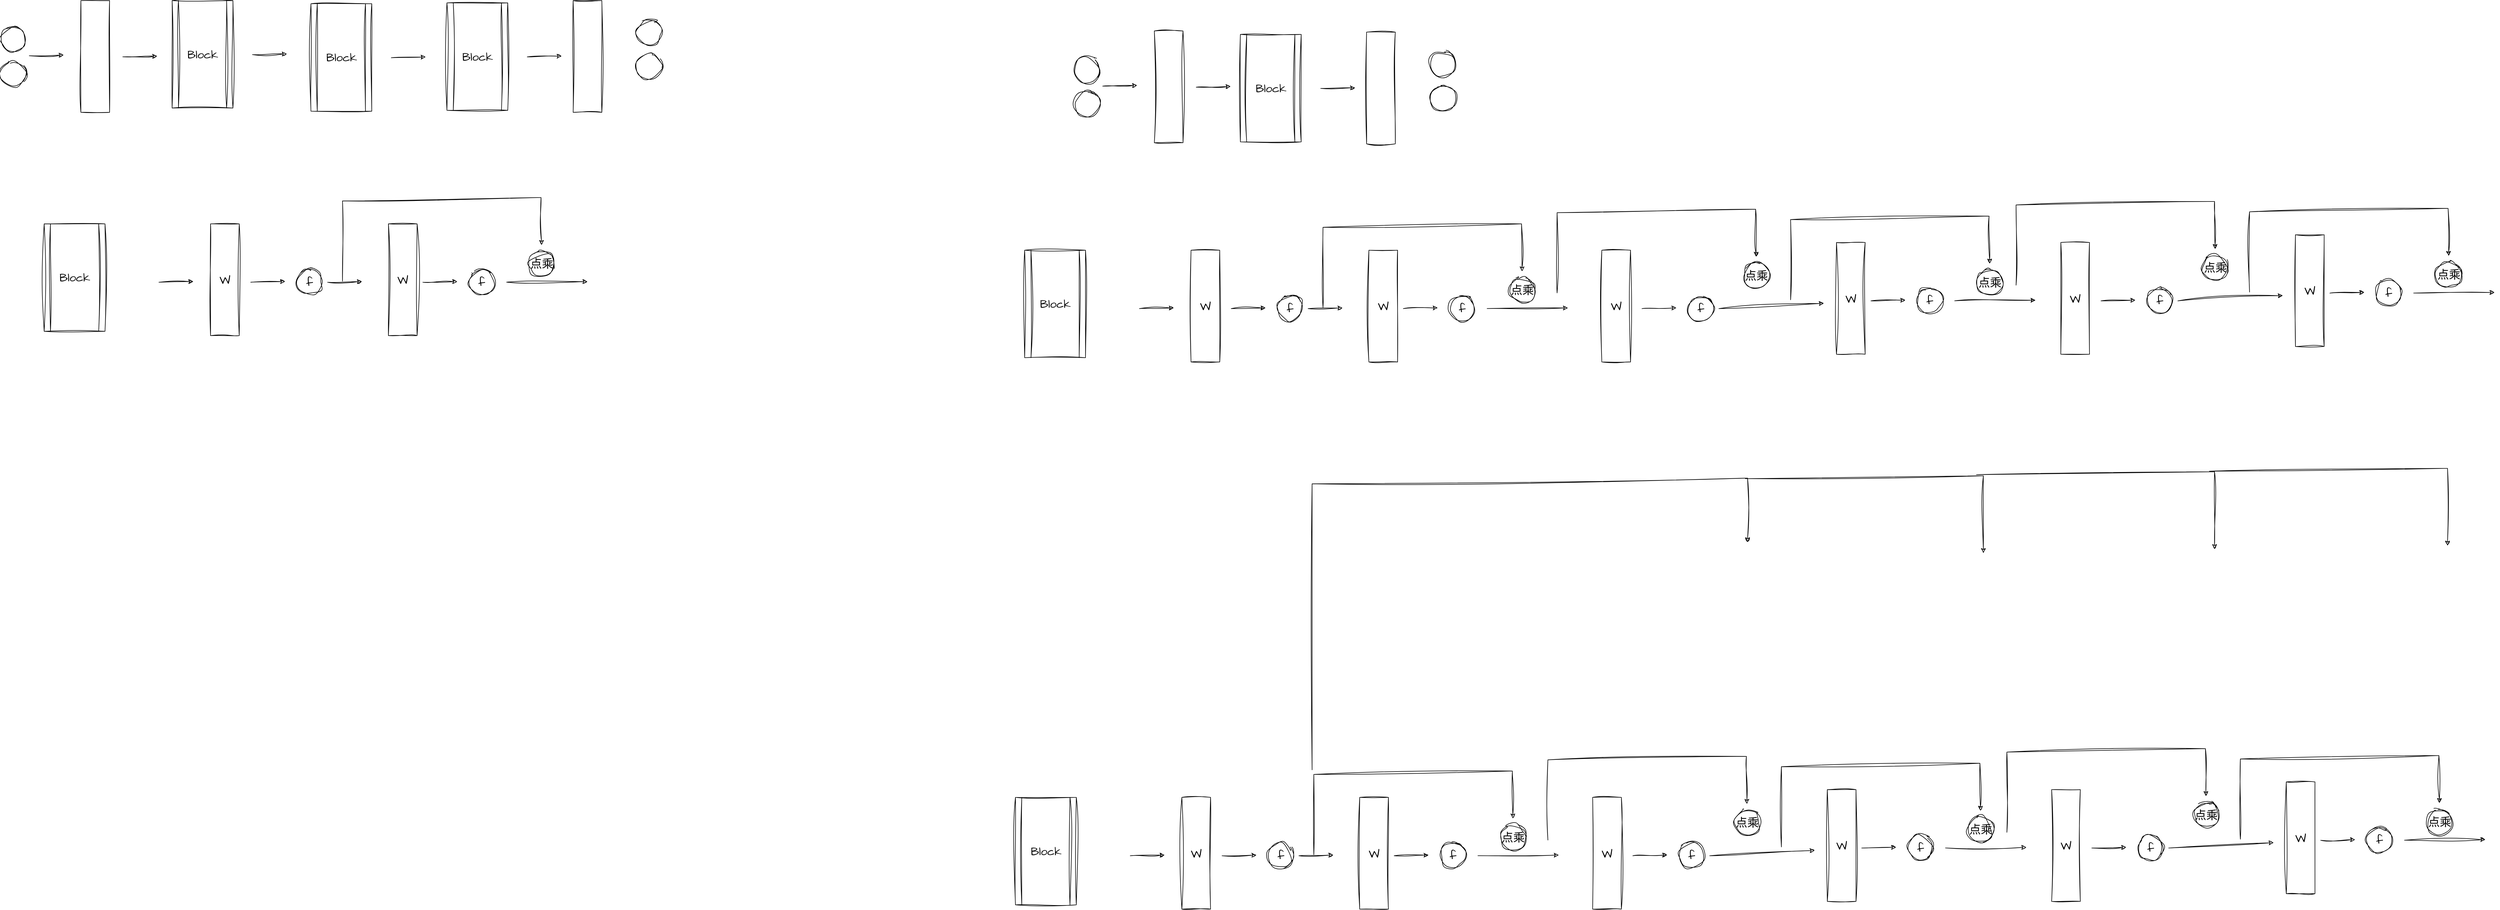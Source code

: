 <mxfile version="21.6.5" type="github">
  <diagram name="第 1 页" id="99LrgCuY8dMpkUbfyUKW">
    <mxGraphModel dx="3093" dy="1340" grid="0" gridSize="10" guides="1" tooltips="1" connect="1" arrows="1" fold="1" page="1" pageScale="1" pageWidth="827" pageHeight="1169" math="1" shadow="0">
      <root>
        <mxCell id="0" />
        <mxCell id="1" parent="0" />
        <mxCell id="BA_Z5eX-vC3Ro55MNIHe-1" value="" style="rounded=0;whiteSpace=wrap;html=1;sketch=1;curveFitting=1;jiggle=2;" vertex="1" parent="1">
          <mxGeometry x="-372" y="456" width="50" height="195" as="geometry" />
        </mxCell>
        <mxCell id="BA_Z5eX-vC3Ro55MNIHe-2" value="" style="ellipse;whiteSpace=wrap;html=1;aspect=fixed;sketch=1;curveFitting=1;jiggle=2;" vertex="1" parent="1">
          <mxGeometry x="-512" y="501" width="45" height="45" as="geometry" />
        </mxCell>
        <mxCell id="BA_Z5eX-vC3Ro55MNIHe-3" value="" style="ellipse;whiteSpace=wrap;html=1;aspect=fixed;sketch=1;curveFitting=1;jiggle=2;" vertex="1" parent="1">
          <mxGeometry x="-512" y="561" width="45" height="45" as="geometry" />
        </mxCell>
        <mxCell id="BA_Z5eX-vC3Ro55MNIHe-4" value="" style="endArrow=classic;html=1;rounded=0;sketch=1;hachureGap=4;jiggle=2;curveFitting=1;fontFamily=Architects Daughter;fontSource=https%3A%2F%2Ffonts.googleapis.com%2Fcss%3Ffamily%3DArchitects%2BDaughter;fontSize=16;" edge="1" parent="1">
          <mxGeometry width="50" height="50" relative="1" as="geometry">
            <mxPoint x="-462" y="552.25" as="sourcePoint" />
            <mxPoint x="-402" y="551" as="targetPoint" />
          </mxGeometry>
        </mxCell>
        <mxCell id="BA_Z5eX-vC3Ro55MNIHe-6" value="Block" style="shape=process;whiteSpace=wrap;html=1;backgroundOutline=1;sketch=1;hachureGap=4;jiggle=2;curveFitting=1;fontFamily=Architects Daughter;fontSource=https%3A%2F%2Ffonts.googleapis.com%2Fcss%3Ffamily%3DArchitects%2BDaughter;fontSize=20;" vertex="1" parent="1">
          <mxGeometry x="266" y="460" width="106" height="187.5" as="geometry" />
        </mxCell>
        <mxCell id="BA_Z5eX-vC3Ro55MNIHe-7" value="" style="rounded=0;whiteSpace=wrap;html=1;sketch=1;curveFitting=1;jiggle=2;" vertex="1" parent="1">
          <mxGeometry x="486" y="456" width="50" height="195" as="geometry" />
        </mxCell>
        <mxCell id="BA_Z5eX-vC3Ro55MNIHe-9" value="" style="endArrow=classic;html=1;rounded=0;sketch=1;hachureGap=4;jiggle=2;curveFitting=1;fontFamily=Architects Daughter;fontSource=https%3A%2F%2Ffonts.googleapis.com%2Fcss%3Ffamily%3DArchitects%2BDaughter;fontSize=16;" edge="1" parent="1">
          <mxGeometry width="50" height="50" relative="1" as="geometry">
            <mxPoint x="-299" y="554.13" as="sourcePoint" />
            <mxPoint x="-239" y="552.88" as="targetPoint" />
          </mxGeometry>
        </mxCell>
        <mxCell id="BA_Z5eX-vC3Ro55MNIHe-10" value="" style="endArrow=classic;html=1;rounded=0;sketch=1;hachureGap=4;jiggle=2;curveFitting=1;fontFamily=Architects Daughter;fontSource=https%3A%2F%2Ffonts.googleapis.com%2Fcss%3Ffamily%3DArchitects%2BDaughter;fontSize=16;" edge="1" parent="1">
          <mxGeometry width="50" height="50" relative="1" as="geometry">
            <mxPoint x="406" y="554.25" as="sourcePoint" />
            <mxPoint x="466" y="553" as="targetPoint" />
          </mxGeometry>
        </mxCell>
        <mxCell id="BA_Z5eX-vC3Ro55MNIHe-11" value="" style="ellipse;whiteSpace=wrap;html=1;aspect=fixed;sketch=1;curveFitting=1;jiggle=2;" vertex="1" parent="1">
          <mxGeometry x="596" y="489" width="45" height="45" as="geometry" />
        </mxCell>
        <mxCell id="BA_Z5eX-vC3Ro55MNIHe-12" value="" style="ellipse;whiteSpace=wrap;html=1;aspect=fixed;sketch=1;curveFitting=1;jiggle=2;" vertex="1" parent="1">
          <mxGeometry x="596" y="549" width="45" height="45" as="geometry" />
        </mxCell>
        <mxCell id="BA_Z5eX-vC3Ro55MNIHe-13" value="Block" style="shape=process;whiteSpace=wrap;html=1;backgroundOutline=1;sketch=1;hachureGap=4;jiggle=2;curveFitting=1;fontFamily=Architects Daughter;fontSource=https%3A%2F%2Ffonts.googleapis.com%2Fcss%3Ffamily%3DArchitects%2BDaughter;fontSize=20;" vertex="1" parent="1">
          <mxGeometry x="-436" y="845.5" width="106" height="187.5" as="geometry" />
        </mxCell>
        <mxCell id="BA_Z5eX-vC3Ro55MNIHe-14" value="&lt;font face=&quot;Architects Daughter&quot;&gt;&lt;span style=&quot;font-size: 20px;&quot;&gt;W&lt;br&gt;&lt;/span&gt;&lt;/font&gt;" style="rounded=0;whiteSpace=wrap;html=1;sketch=1;curveFitting=1;jiggle=2;" vertex="1" parent="1">
          <mxGeometry x="-146" y="845.5" width="50" height="195" as="geometry" />
        </mxCell>
        <mxCell id="BA_Z5eX-vC3Ro55MNIHe-15" value="" style="endArrow=classic;html=1;rounded=0;sketch=1;hachureGap=4;jiggle=2;curveFitting=1;fontFamily=Architects Daughter;fontSource=https%3A%2F%2Ffonts.googleapis.com%2Fcss%3Ffamily%3DArchitects%2BDaughter;fontSize=16;" edge="1" parent="1">
          <mxGeometry width="50" height="50" relative="1" as="geometry">
            <mxPoint x="-236" y="947.37" as="sourcePoint" />
            <mxPoint x="-176" y="946.12" as="targetPoint" />
          </mxGeometry>
        </mxCell>
        <mxCell id="BA_Z5eX-vC3Ro55MNIHe-16" value="" style="endArrow=classic;html=1;rounded=0;sketch=1;hachureGap=4;jiggle=2;curveFitting=1;fontFamily=Architects Daughter;fontSource=https%3A%2F%2Ffonts.googleapis.com%2Fcss%3Ffamily%3DArchitects%2BDaughter;fontSize=16;" edge="1" parent="1">
          <mxGeometry width="50" height="50" relative="1" as="geometry">
            <mxPoint x="58" y="947.37" as="sourcePoint" />
            <mxPoint x="118" y="946.12" as="targetPoint" />
          </mxGeometry>
        </mxCell>
        <mxCell id="BA_Z5eX-vC3Ro55MNIHe-18" value="&lt;font style=&quot;font-size: 20px;&quot; data-font-src=&quot;https://fonts.googleapis.com/css?family=Architects+Daughter&quot; face=&quot;Architects Daughter&quot;&gt;W&lt;/font&gt;" style="rounded=0;whiteSpace=wrap;html=1;sketch=1;curveFitting=1;jiggle=2;" vertex="1" parent="1">
          <mxGeometry x="164" y="845.5" width="50" height="195" as="geometry" />
        </mxCell>
        <mxCell id="BA_Z5eX-vC3Ro55MNIHe-19" value="&lt;font style=&quot;font-size: 20px;&quot; data-font-src=&quot;https://fonts.googleapis.com/css?family=Architects+Daughter&quot; face=&quot;Architects Daughter&quot;&gt;f&lt;/font&gt;" style="ellipse;whiteSpace=wrap;html=1;aspect=fixed;sketch=1;curveFitting=1;jiggle=2;" vertex="1" parent="1">
          <mxGeometry x="4" y="924.25" width="45" height="45" as="geometry" />
        </mxCell>
        <mxCell id="BA_Z5eX-vC3Ro55MNIHe-20" value="" style="endArrow=classic;html=1;rounded=0;sketch=1;hachureGap=4;jiggle=2;curveFitting=1;fontFamily=Architects Daughter;fontSource=https%3A%2F%2Ffonts.googleapis.com%2Fcss%3Ffamily%3DArchitects%2BDaughter;fontSize=16;" edge="1" parent="1">
          <mxGeometry width="50" height="50" relative="1" as="geometry">
            <mxPoint x="-76" y="947.37" as="sourcePoint" />
            <mxPoint x="-16" y="946.12" as="targetPoint" />
          </mxGeometry>
        </mxCell>
        <mxCell id="BA_Z5eX-vC3Ro55MNIHe-21" value="&lt;font style=&quot;font-size: 20px;&quot; data-font-src=&quot;https://fonts.googleapis.com/css?family=Architects+Daughter&quot; face=&quot;Architects Daughter&quot;&gt;f&lt;/font&gt;" style="ellipse;whiteSpace=wrap;html=1;aspect=fixed;sketch=1;curveFitting=1;jiggle=2;" vertex="1" parent="1">
          <mxGeometry x="304" y="924.25" width="45" height="45" as="geometry" />
        </mxCell>
        <mxCell id="BA_Z5eX-vC3Ro55MNIHe-22" value="" style="endArrow=classic;html=1;rounded=0;sketch=1;hachureGap=4;jiggle=2;curveFitting=1;fontFamily=Architects Daughter;fontSource=https%3A%2F%2Ffonts.googleapis.com%2Fcss%3Ffamily%3DArchitects%2BDaughter;fontSize=16;" edge="1" parent="1">
          <mxGeometry width="50" height="50" relative="1" as="geometry">
            <mxPoint x="224" y="947.37" as="sourcePoint" />
            <mxPoint x="284" y="946.12" as="targetPoint" />
          </mxGeometry>
        </mxCell>
        <mxCell id="BA_Z5eX-vC3Ro55MNIHe-23" value="" style="endArrow=classic;html=1;rounded=0;sketch=1;hachureGap=4;jiggle=2;curveFitting=1;fontFamily=Architects Daughter;fontSource=https%3A%2F%2Ffonts.googleapis.com%2Fcss%3Ffamily%3DArchitects%2BDaughter;fontSize=16;" edge="1" parent="1">
          <mxGeometry width="50" height="50" relative="1" as="geometry">
            <mxPoint x="84" y="945.5" as="sourcePoint" />
            <mxPoint x="431" y="882.5" as="targetPoint" />
            <Array as="points">
              <mxPoint x="84" y="805.5" />
              <mxPoint x="430" y="799.5" />
            </Array>
          </mxGeometry>
        </mxCell>
        <mxCell id="BA_Z5eX-vC3Ro55MNIHe-31" value="&lt;font face=&quot;Architects Daughter&quot;&gt;&lt;span style=&quot;font-size: 20px;&quot;&gt;点乘&lt;br&gt;&lt;/span&gt;&lt;/font&gt;" style="ellipse;whiteSpace=wrap;html=1;aspect=fixed;sketch=1;curveFitting=1;jiggle=2;" vertex="1" parent="1">
          <mxGeometry x="409" y="892.5" width="45" height="45" as="geometry" />
        </mxCell>
        <mxCell id="BA_Z5eX-vC3Ro55MNIHe-25" value="" style="endArrow=classic;html=1;rounded=0;sketch=1;hachureGap=4;jiggle=2;curveFitting=1;fontFamily=Architects Daughter;fontSource=https%3A%2F%2Ffonts.googleapis.com%2Fcss%3Ffamily%3DArchitects%2BDaughter;fontSize=16;" edge="1" parent="1">
          <mxGeometry width="50" height="50" relative="1" as="geometry">
            <mxPoint x="370" y="947.25" as="sourcePoint" />
            <mxPoint x="511" y="946.25" as="targetPoint" />
          </mxGeometry>
        </mxCell>
        <mxCell id="BA_Z5eX-vC3Ro55MNIHe-33" value="Block" style="shape=process;whiteSpace=wrap;html=1;backgroundOutline=1;sketch=1;hachureGap=4;jiggle=2;curveFitting=1;fontFamily=Architects Daughter;fontSource=https%3A%2F%2Ffonts.googleapis.com%2Fcss%3Ffamily%3DArchitects%2BDaughter;fontSize=20;" vertex="1" parent="1">
          <mxGeometry x="1273" y="891.5" width="106" height="187.5" as="geometry" />
        </mxCell>
        <mxCell id="BA_Z5eX-vC3Ro55MNIHe-34" value="&lt;font face=&quot;Architects Daughter&quot;&gt;&lt;span style=&quot;font-size: 20px;&quot;&gt;W&lt;br&gt;&lt;/span&gt;&lt;/font&gt;" style="rounded=0;whiteSpace=wrap;html=1;sketch=1;curveFitting=1;jiggle=2;" vertex="1" parent="1">
          <mxGeometry x="1563" y="891.5" width="50" height="195" as="geometry" />
        </mxCell>
        <mxCell id="BA_Z5eX-vC3Ro55MNIHe-35" value="" style="endArrow=classic;html=1;rounded=0;sketch=1;hachureGap=4;jiggle=2;curveFitting=1;fontFamily=Architects Daughter;fontSource=https%3A%2F%2Ffonts.googleapis.com%2Fcss%3Ffamily%3DArchitects%2BDaughter;fontSize=16;" edge="1" parent="1">
          <mxGeometry width="50" height="50" relative="1" as="geometry">
            <mxPoint x="1473" y="993.37" as="sourcePoint" />
            <mxPoint x="1533" y="992.12" as="targetPoint" />
          </mxGeometry>
        </mxCell>
        <mxCell id="BA_Z5eX-vC3Ro55MNIHe-36" value="" style="endArrow=classic;html=1;rounded=0;sketch=1;hachureGap=4;jiggle=2;curveFitting=1;fontFamily=Architects Daughter;fontSource=https%3A%2F%2Ffonts.googleapis.com%2Fcss%3Ffamily%3DArchitects%2BDaughter;fontSize=16;" edge="1" parent="1">
          <mxGeometry width="50" height="50" relative="1" as="geometry">
            <mxPoint x="1767" y="993.37" as="sourcePoint" />
            <mxPoint x="1827" y="992.12" as="targetPoint" />
          </mxGeometry>
        </mxCell>
        <mxCell id="BA_Z5eX-vC3Ro55MNIHe-37" value="&lt;font style=&quot;font-size: 20px;&quot; data-font-src=&quot;https://fonts.googleapis.com/css?family=Architects+Daughter&quot; face=&quot;Architects Daughter&quot;&gt;W&lt;/font&gt;" style="rounded=0;whiteSpace=wrap;html=1;sketch=1;curveFitting=1;jiggle=2;" vertex="1" parent="1">
          <mxGeometry x="1873" y="891.5" width="50" height="195" as="geometry" />
        </mxCell>
        <mxCell id="BA_Z5eX-vC3Ro55MNIHe-38" value="&lt;font style=&quot;font-size: 20px;&quot; data-font-src=&quot;https://fonts.googleapis.com/css?family=Architects+Daughter&quot; face=&quot;Architects Daughter&quot;&gt;f&lt;/font&gt;" style="ellipse;whiteSpace=wrap;html=1;aspect=fixed;sketch=1;curveFitting=1;jiggle=2;" vertex="1" parent="1">
          <mxGeometry x="1713" y="970.25" width="45" height="45" as="geometry" />
        </mxCell>
        <mxCell id="BA_Z5eX-vC3Ro55MNIHe-39" value="" style="endArrow=classic;html=1;rounded=0;sketch=1;hachureGap=4;jiggle=2;curveFitting=1;fontFamily=Architects Daughter;fontSource=https%3A%2F%2Ffonts.googleapis.com%2Fcss%3Ffamily%3DArchitects%2BDaughter;fontSize=16;" edge="1" parent="1">
          <mxGeometry width="50" height="50" relative="1" as="geometry">
            <mxPoint x="1633" y="993.37" as="sourcePoint" />
            <mxPoint x="1693" y="992.12" as="targetPoint" />
          </mxGeometry>
        </mxCell>
        <mxCell id="BA_Z5eX-vC3Ro55MNIHe-40" value="&lt;font style=&quot;font-size: 20px;&quot; data-font-src=&quot;https://fonts.googleapis.com/css?family=Architects+Daughter&quot; face=&quot;Architects Daughter&quot;&gt;f&lt;/font&gt;" style="ellipse;whiteSpace=wrap;html=1;aspect=fixed;sketch=1;curveFitting=1;jiggle=2;" vertex="1" parent="1">
          <mxGeometry x="2013" y="970.25" width="45" height="45" as="geometry" />
        </mxCell>
        <mxCell id="BA_Z5eX-vC3Ro55MNIHe-41" value="" style="endArrow=classic;html=1;rounded=0;sketch=1;hachureGap=4;jiggle=2;curveFitting=1;fontFamily=Architects Daughter;fontSource=https%3A%2F%2Ffonts.googleapis.com%2Fcss%3Ffamily%3DArchitects%2BDaughter;fontSize=16;" edge="1" parent="1">
          <mxGeometry width="50" height="50" relative="1" as="geometry">
            <mxPoint x="1933" y="993.37" as="sourcePoint" />
            <mxPoint x="1993" y="992.12" as="targetPoint" />
          </mxGeometry>
        </mxCell>
        <mxCell id="BA_Z5eX-vC3Ro55MNIHe-42" value="" style="endArrow=classic;html=1;rounded=0;sketch=1;hachureGap=4;jiggle=2;curveFitting=1;fontFamily=Architects Daughter;fontSource=https%3A%2F%2Ffonts.googleapis.com%2Fcss%3Ffamily%3DArchitects%2BDaughter;fontSize=16;" edge="1" parent="1">
          <mxGeometry width="50" height="50" relative="1" as="geometry">
            <mxPoint x="1793" y="991.5" as="sourcePoint" />
            <mxPoint x="2140" y="928.5" as="targetPoint" />
            <Array as="points">
              <mxPoint x="1793" y="851.5" />
              <mxPoint x="2139" y="845.5" />
            </Array>
          </mxGeometry>
        </mxCell>
        <mxCell id="BA_Z5eX-vC3Ro55MNIHe-43" value="&lt;font face=&quot;Architects Daughter&quot;&gt;&lt;span style=&quot;font-size: 20px;&quot;&gt;点乘&lt;br&gt;&lt;/span&gt;&lt;/font&gt;" style="ellipse;whiteSpace=wrap;html=1;aspect=fixed;sketch=1;curveFitting=1;jiggle=2;" vertex="1" parent="1">
          <mxGeometry x="2118" y="938.5" width="45" height="45" as="geometry" />
        </mxCell>
        <mxCell id="BA_Z5eX-vC3Ro55MNIHe-44" value="" style="endArrow=classic;html=1;rounded=0;sketch=1;hachureGap=4;jiggle=2;curveFitting=1;fontFamily=Architects Daughter;fontSource=https%3A%2F%2Ffonts.googleapis.com%2Fcss%3Ffamily%3DArchitects%2BDaughter;fontSize=16;" edge="1" parent="1">
          <mxGeometry width="50" height="50" relative="1" as="geometry">
            <mxPoint x="2079" y="993.25" as="sourcePoint" />
            <mxPoint x="2220" y="992.25" as="targetPoint" />
          </mxGeometry>
        </mxCell>
        <mxCell id="BA_Z5eX-vC3Ro55MNIHe-45" value="" style="rounded=0;whiteSpace=wrap;html=1;sketch=1;curveFitting=1;jiggle=2;" vertex="1" parent="1">
          <mxGeometry x="1499" y="509" width="50" height="195" as="geometry" />
        </mxCell>
        <mxCell id="BA_Z5eX-vC3Ro55MNIHe-46" value="" style="ellipse;whiteSpace=wrap;html=1;aspect=fixed;sketch=1;curveFitting=1;jiggle=2;" vertex="1" parent="1">
          <mxGeometry x="1359" y="554" width="45" height="45" as="geometry" />
        </mxCell>
        <mxCell id="BA_Z5eX-vC3Ro55MNIHe-47" value="" style="ellipse;whiteSpace=wrap;html=1;aspect=fixed;sketch=1;curveFitting=1;jiggle=2;" vertex="1" parent="1">
          <mxGeometry x="1359" y="614" width="45" height="45" as="geometry" />
        </mxCell>
        <mxCell id="BA_Z5eX-vC3Ro55MNIHe-48" value="" style="endArrow=classic;html=1;rounded=0;sketch=1;hachureGap=4;jiggle=2;curveFitting=1;fontFamily=Architects Daughter;fontSource=https%3A%2F%2Ffonts.googleapis.com%2Fcss%3Ffamily%3DArchitects%2BDaughter;fontSize=16;" edge="1" parent="1">
          <mxGeometry width="50" height="50" relative="1" as="geometry">
            <mxPoint x="1409" y="605.25" as="sourcePoint" />
            <mxPoint x="1469" y="604" as="targetPoint" />
          </mxGeometry>
        </mxCell>
        <mxCell id="BA_Z5eX-vC3Ro55MNIHe-49" value="Block" style="shape=process;whiteSpace=wrap;html=1;backgroundOutline=1;sketch=1;hachureGap=4;jiggle=2;curveFitting=1;fontFamily=Architects Daughter;fontSource=https%3A%2F%2Ffonts.googleapis.com%2Fcss%3Ffamily%3DArchitects%2BDaughter;fontSize=20;" vertex="1" parent="1">
          <mxGeometry x="1649" y="515" width="106" height="187.5" as="geometry" />
        </mxCell>
        <mxCell id="BA_Z5eX-vC3Ro55MNIHe-50" value="" style="rounded=0;whiteSpace=wrap;html=1;sketch=1;curveFitting=1;jiggle=2;" vertex="1" parent="1">
          <mxGeometry x="1869" y="511" width="50" height="195" as="geometry" />
        </mxCell>
        <mxCell id="BA_Z5eX-vC3Ro55MNIHe-51" value="" style="endArrow=classic;html=1;rounded=0;sketch=1;hachureGap=4;jiggle=2;curveFitting=1;fontFamily=Architects Daughter;fontSource=https%3A%2F%2Ffonts.googleapis.com%2Fcss%3Ffamily%3DArchitects%2BDaughter;fontSize=16;" edge="1" parent="1">
          <mxGeometry width="50" height="50" relative="1" as="geometry">
            <mxPoint x="1572" y="607.13" as="sourcePoint" />
            <mxPoint x="1632" y="605.88" as="targetPoint" />
          </mxGeometry>
        </mxCell>
        <mxCell id="BA_Z5eX-vC3Ro55MNIHe-52" value="" style="endArrow=classic;html=1;rounded=0;sketch=1;hachureGap=4;jiggle=2;curveFitting=1;fontFamily=Architects Daughter;fontSource=https%3A%2F%2Ffonts.googleapis.com%2Fcss%3Ffamily%3DArchitects%2BDaughter;fontSize=16;" edge="1" parent="1">
          <mxGeometry width="50" height="50" relative="1" as="geometry">
            <mxPoint x="1789" y="609.25" as="sourcePoint" />
            <mxPoint x="1849" y="608" as="targetPoint" />
          </mxGeometry>
        </mxCell>
        <mxCell id="BA_Z5eX-vC3Ro55MNIHe-53" value="" style="ellipse;whiteSpace=wrap;html=1;aspect=fixed;sketch=1;curveFitting=1;jiggle=2;" vertex="1" parent="1">
          <mxGeometry x="1979" y="544" width="45" height="45" as="geometry" />
        </mxCell>
        <mxCell id="BA_Z5eX-vC3Ro55MNIHe-54" value="" style="ellipse;whiteSpace=wrap;html=1;aspect=fixed;sketch=1;curveFitting=1;jiggle=2;" vertex="1" parent="1">
          <mxGeometry x="1979" y="604" width="45" height="45" as="geometry" />
        </mxCell>
        <mxCell id="BA_Z5eX-vC3Ro55MNIHe-55" value="Block" style="shape=process;whiteSpace=wrap;html=1;backgroundOutline=1;sketch=1;hachureGap=4;jiggle=2;curveFitting=1;fontFamily=Architects Daughter;fontSource=https%3A%2F%2Ffonts.googleapis.com%2Fcss%3Ffamily%3DArchitects%2BDaughter;fontSize=20;" vertex="1" parent="1">
          <mxGeometry x="-213" y="456" width="106" height="187.5" as="geometry" />
        </mxCell>
        <mxCell id="BA_Z5eX-vC3Ro55MNIHe-56" value="" style="endArrow=classic;html=1;rounded=0;sketch=1;hachureGap=4;jiggle=2;curveFitting=1;fontFamily=Architects Daughter;fontSource=https%3A%2F%2Ffonts.googleapis.com%2Fcss%3Ffamily%3DArchitects%2BDaughter;fontSize=16;" edge="1" parent="1">
          <mxGeometry width="50" height="50" relative="1" as="geometry">
            <mxPoint x="-73" y="550.25" as="sourcePoint" />
            <mxPoint x="-13" y="549" as="targetPoint" />
          </mxGeometry>
        </mxCell>
        <mxCell id="BA_Z5eX-vC3Ro55MNIHe-57" value="Block" style="shape=process;whiteSpace=wrap;html=1;backgroundOutline=1;sketch=1;hachureGap=4;jiggle=2;curveFitting=1;fontFamily=Architects Daughter;fontSource=https%3A%2F%2Ffonts.googleapis.com%2Fcss%3Ffamily%3DArchitects%2BDaughter;fontSize=20;" vertex="1" parent="1">
          <mxGeometry x="29" y="461.5" width="106" height="187.5" as="geometry" />
        </mxCell>
        <mxCell id="BA_Z5eX-vC3Ro55MNIHe-58" value="" style="endArrow=classic;html=1;rounded=0;sketch=1;hachureGap=4;jiggle=2;curveFitting=1;fontFamily=Architects Daughter;fontSource=https%3A%2F%2Ffonts.googleapis.com%2Fcss%3Ffamily%3DArchitects%2BDaughter;fontSize=16;" edge="1" parent="1">
          <mxGeometry width="50" height="50" relative="1" as="geometry">
            <mxPoint x="169" y="555.75" as="sourcePoint" />
            <mxPoint x="229" y="554.5" as="targetPoint" />
          </mxGeometry>
        </mxCell>
        <mxCell id="BA_Z5eX-vC3Ro55MNIHe-59" value="&lt;font face=&quot;Architects Daughter&quot;&gt;&lt;span style=&quot;font-size: 20px;&quot;&gt;W&lt;br&gt;&lt;/span&gt;&lt;/font&gt;" style="rounded=0;whiteSpace=wrap;html=1;sketch=1;curveFitting=1;jiggle=2;" vertex="1" parent="1">
          <mxGeometry x="2279" y="891.5" width="50" height="195" as="geometry" />
        </mxCell>
        <mxCell id="BA_Z5eX-vC3Ro55MNIHe-61" value="" style="endArrow=classic;html=1;rounded=0;sketch=1;hachureGap=4;jiggle=2;curveFitting=1;fontFamily=Architects Daughter;fontSource=https%3A%2F%2Ffonts.googleapis.com%2Fcss%3Ffamily%3DArchitects%2BDaughter;fontSize=16;" edge="1" parent="1">
          <mxGeometry width="50" height="50" relative="1" as="geometry">
            <mxPoint x="2483" y="993.37" as="sourcePoint" />
            <mxPoint x="2666" y="984" as="targetPoint" />
          </mxGeometry>
        </mxCell>
        <mxCell id="BA_Z5eX-vC3Ro55MNIHe-62" value="&lt;font style=&quot;font-size: 20px;&quot; data-font-src=&quot;https://fonts.googleapis.com/css?family=Architects+Daughter&quot; face=&quot;Architects Daughter&quot;&gt;W&lt;/font&gt;" style="rounded=0;whiteSpace=wrap;html=1;sketch=1;curveFitting=1;jiggle=2;" vertex="1" parent="1">
          <mxGeometry x="2688" y="878" width="50" height="195" as="geometry" />
        </mxCell>
        <mxCell id="BA_Z5eX-vC3Ro55MNIHe-63" value="&lt;font style=&quot;font-size: 20px;&quot; data-font-src=&quot;https://fonts.googleapis.com/css?family=Architects+Daughter&quot; face=&quot;Architects Daughter&quot;&gt;f&lt;/font&gt;" style="ellipse;whiteSpace=wrap;html=1;aspect=fixed;sketch=1;curveFitting=1;jiggle=2;" vertex="1" parent="1">
          <mxGeometry x="2429" y="970.25" width="45" height="45" as="geometry" />
        </mxCell>
        <mxCell id="BA_Z5eX-vC3Ro55MNIHe-64" value="" style="endArrow=classic;html=1;rounded=0;sketch=1;hachureGap=4;jiggle=2;curveFitting=1;fontFamily=Architects Daughter;fontSource=https%3A%2F%2Ffonts.googleapis.com%2Fcss%3Ffamily%3DArchitects%2BDaughter;fontSize=16;" edge="1" parent="1">
          <mxGeometry width="50" height="50" relative="1" as="geometry">
            <mxPoint x="2349" y="993.37" as="sourcePoint" />
            <mxPoint x="2409" y="992.12" as="targetPoint" />
          </mxGeometry>
        </mxCell>
        <mxCell id="BA_Z5eX-vC3Ro55MNIHe-65" value="&lt;font style=&quot;font-size: 20px;&quot; data-font-src=&quot;https://fonts.googleapis.com/css?family=Architects+Daughter&quot; face=&quot;Architects Daughter&quot;&gt;f&lt;/font&gt;" style="ellipse;whiteSpace=wrap;html=1;aspect=fixed;sketch=1;curveFitting=1;jiggle=2;" vertex="1" parent="1">
          <mxGeometry x="2828" y="956.75" width="45" height="45" as="geometry" />
        </mxCell>
        <mxCell id="BA_Z5eX-vC3Ro55MNIHe-66" value="" style="endArrow=classic;html=1;rounded=0;sketch=1;hachureGap=4;jiggle=2;curveFitting=1;fontFamily=Architects Daughter;fontSource=https%3A%2F%2Ffonts.googleapis.com%2Fcss%3Ffamily%3DArchitects%2BDaughter;fontSize=16;" edge="1" parent="1">
          <mxGeometry width="50" height="50" relative="1" as="geometry">
            <mxPoint x="2748" y="979.87" as="sourcePoint" />
            <mxPoint x="2808" y="978.62" as="targetPoint" />
          </mxGeometry>
        </mxCell>
        <mxCell id="BA_Z5eX-vC3Ro55MNIHe-67" value="" style="endArrow=classic;html=1;rounded=0;sketch=1;hachureGap=4;jiggle=2;curveFitting=1;fontFamily=Architects Daughter;fontSource=https%3A%2F%2Ffonts.googleapis.com%2Fcss%3Ffamily%3DArchitects%2BDaughter;fontSize=16;" edge="1" parent="1">
          <mxGeometry width="50" height="50" relative="1" as="geometry">
            <mxPoint x="2608" y="978" as="sourcePoint" />
            <mxPoint x="2955" y="915" as="targetPoint" />
            <Array as="points">
              <mxPoint x="2608" y="838" />
              <mxPoint x="2954" y="832" />
            </Array>
          </mxGeometry>
        </mxCell>
        <mxCell id="BA_Z5eX-vC3Ro55MNIHe-68" value="&lt;font face=&quot;Architects Daughter&quot;&gt;&lt;span style=&quot;font-size: 20px;&quot;&gt;点乘&lt;br&gt;&lt;/span&gt;&lt;/font&gt;" style="ellipse;whiteSpace=wrap;html=1;aspect=fixed;sketch=1;curveFitting=1;jiggle=2;" vertex="1" parent="1">
          <mxGeometry x="2933" y="925" width="45" height="45" as="geometry" />
        </mxCell>
        <mxCell id="BA_Z5eX-vC3Ro55MNIHe-69" value="" style="endArrow=classic;html=1;rounded=0;sketch=1;hachureGap=4;jiggle=2;curveFitting=1;fontFamily=Architects Daughter;fontSource=https%3A%2F%2Ffonts.googleapis.com%2Fcss%3Ffamily%3DArchitects%2BDaughter;fontSize=16;" edge="1" parent="1">
          <mxGeometry width="50" height="50" relative="1" as="geometry">
            <mxPoint x="2894" y="979.75" as="sourcePoint" />
            <mxPoint x="3035" y="978.75" as="targetPoint" />
          </mxGeometry>
        </mxCell>
        <mxCell id="BA_Z5eX-vC3Ro55MNIHe-70" value="" style="endArrow=classic;html=1;rounded=0;sketch=1;hachureGap=4;jiggle=2;curveFitting=1;fontFamily=Architects Daughter;fontSource=https%3A%2F%2Ffonts.googleapis.com%2Fcss%3Ffamily%3DArchitects%2BDaughter;fontSize=16;" edge="1" parent="1">
          <mxGeometry width="50" height="50" relative="1" as="geometry">
            <mxPoint x="2201" y="966" as="sourcePoint" />
            <mxPoint x="2548" y="903" as="targetPoint" />
            <Array as="points">
              <mxPoint x="2201" y="826" />
              <mxPoint x="2547" y="820" />
            </Array>
          </mxGeometry>
        </mxCell>
        <mxCell id="BA_Z5eX-vC3Ro55MNIHe-71" value="&lt;font face=&quot;Architects Daughter&quot;&gt;&lt;span style=&quot;font-size: 20px;&quot;&gt;点乘&lt;br&gt;&lt;/span&gt;&lt;/font&gt;" style="ellipse;whiteSpace=wrap;html=1;aspect=fixed;sketch=1;curveFitting=1;jiggle=2;" vertex="1" parent="1">
          <mxGeometry x="2526" y="913" width="45" height="45" as="geometry" />
        </mxCell>
        <mxCell id="BA_Z5eX-vC3Ro55MNIHe-74" value="&lt;font face=&quot;Architects Daughter&quot;&gt;&lt;span style=&quot;font-size: 20px;&quot;&gt;W&lt;br&gt;&lt;/span&gt;&lt;/font&gt;" style="rounded=0;whiteSpace=wrap;html=1;sketch=1;curveFitting=1;jiggle=2;" vertex="1" parent="1">
          <mxGeometry x="3079" y="878" width="50" height="195" as="geometry" />
        </mxCell>
        <mxCell id="BA_Z5eX-vC3Ro55MNIHe-75" value="" style="endArrow=classic;html=1;rounded=0;sketch=1;hachureGap=4;jiggle=2;curveFitting=1;fontFamily=Architects Daughter;fontSource=https%3A%2F%2Ffonts.googleapis.com%2Fcss%3Ffamily%3DArchitects%2BDaughter;fontSize=16;" edge="1" parent="1">
          <mxGeometry width="50" height="50" relative="1" as="geometry">
            <mxPoint x="3283" y="979.87" as="sourcePoint" />
            <mxPoint x="3466" y="970.5" as="targetPoint" />
          </mxGeometry>
        </mxCell>
        <mxCell id="BA_Z5eX-vC3Ro55MNIHe-76" value="&lt;font style=&quot;font-size: 20px;&quot; data-font-src=&quot;https://fonts.googleapis.com/css?family=Architects+Daughter&quot; face=&quot;Architects Daughter&quot;&gt;W&lt;/font&gt;" style="rounded=0;whiteSpace=wrap;html=1;sketch=1;curveFitting=1;jiggle=2;" vertex="1" parent="1">
          <mxGeometry x="3488" y="864.5" width="50" height="195" as="geometry" />
        </mxCell>
        <mxCell id="BA_Z5eX-vC3Ro55MNIHe-77" value="&lt;font style=&quot;font-size: 20px;&quot; data-font-src=&quot;https://fonts.googleapis.com/css?family=Architects+Daughter&quot; face=&quot;Architects Daughter&quot;&gt;f&lt;/font&gt;" style="ellipse;whiteSpace=wrap;html=1;aspect=fixed;sketch=1;curveFitting=1;jiggle=2;" vertex="1" parent="1">
          <mxGeometry x="3229" y="956.75" width="45" height="45" as="geometry" />
        </mxCell>
        <mxCell id="BA_Z5eX-vC3Ro55MNIHe-78" value="" style="endArrow=classic;html=1;rounded=0;sketch=1;hachureGap=4;jiggle=2;curveFitting=1;fontFamily=Architects Daughter;fontSource=https%3A%2F%2Ffonts.googleapis.com%2Fcss%3Ffamily%3DArchitects%2BDaughter;fontSize=16;" edge="1" parent="1">
          <mxGeometry width="50" height="50" relative="1" as="geometry">
            <mxPoint x="3149" y="979.87" as="sourcePoint" />
            <mxPoint x="3209" y="978.62" as="targetPoint" />
          </mxGeometry>
        </mxCell>
        <mxCell id="BA_Z5eX-vC3Ro55MNIHe-79" value="&lt;font style=&quot;font-size: 20px;&quot; data-font-src=&quot;https://fonts.googleapis.com/css?family=Architects+Daughter&quot; face=&quot;Architects Daughter&quot;&gt;f&lt;/font&gt;" style="ellipse;whiteSpace=wrap;html=1;aspect=fixed;sketch=1;curveFitting=1;jiggle=2;" vertex="1" parent="1">
          <mxGeometry x="3628" y="943.25" width="45" height="45" as="geometry" />
        </mxCell>
        <mxCell id="BA_Z5eX-vC3Ro55MNIHe-80" value="" style="endArrow=classic;html=1;rounded=0;sketch=1;hachureGap=4;jiggle=2;curveFitting=1;fontFamily=Architects Daughter;fontSource=https%3A%2F%2Ffonts.googleapis.com%2Fcss%3Ffamily%3DArchitects%2BDaughter;fontSize=16;" edge="1" parent="1">
          <mxGeometry width="50" height="50" relative="1" as="geometry">
            <mxPoint x="3548" y="966.37" as="sourcePoint" />
            <mxPoint x="3608" y="965.12" as="targetPoint" />
          </mxGeometry>
        </mxCell>
        <mxCell id="BA_Z5eX-vC3Ro55MNIHe-81" value="" style="endArrow=classic;html=1;rounded=0;sketch=1;hachureGap=4;jiggle=2;curveFitting=1;fontFamily=Architects Daughter;fontSource=https%3A%2F%2Ffonts.googleapis.com%2Fcss%3Ffamily%3DArchitects%2BDaughter;fontSize=16;" edge="1" parent="1">
          <mxGeometry width="50" height="50" relative="1" as="geometry">
            <mxPoint x="3408" y="964.5" as="sourcePoint" />
            <mxPoint x="3755" y="901.5" as="targetPoint" />
            <Array as="points">
              <mxPoint x="3408" y="824.5" />
              <mxPoint x="3754" y="818.5" />
            </Array>
          </mxGeometry>
        </mxCell>
        <mxCell id="BA_Z5eX-vC3Ro55MNIHe-82" value="&lt;font face=&quot;Architects Daughter&quot;&gt;&lt;span style=&quot;font-size: 20px;&quot;&gt;点乘&lt;br&gt;&lt;/span&gt;&lt;/font&gt;" style="ellipse;whiteSpace=wrap;html=1;aspect=fixed;sketch=1;curveFitting=1;jiggle=2;" vertex="1" parent="1">
          <mxGeometry x="3733" y="911.5" width="45" height="45" as="geometry" />
        </mxCell>
        <mxCell id="BA_Z5eX-vC3Ro55MNIHe-83" value="" style="endArrow=classic;html=1;rounded=0;sketch=1;hachureGap=4;jiggle=2;curveFitting=1;fontFamily=Architects Daughter;fontSource=https%3A%2F%2Ffonts.googleapis.com%2Fcss%3Ffamily%3DArchitects%2BDaughter;fontSize=16;" edge="1" parent="1">
          <mxGeometry width="50" height="50" relative="1" as="geometry">
            <mxPoint x="3694" y="966.25" as="sourcePoint" />
            <mxPoint x="3835" y="965.25" as="targetPoint" />
          </mxGeometry>
        </mxCell>
        <mxCell id="BA_Z5eX-vC3Ro55MNIHe-84" value="" style="endArrow=classic;html=1;rounded=0;sketch=1;hachureGap=4;jiggle=2;curveFitting=1;fontFamily=Architects Daughter;fontSource=https%3A%2F%2Ffonts.googleapis.com%2Fcss%3Ffamily%3DArchitects%2BDaughter;fontSize=16;" edge="1" parent="1">
          <mxGeometry width="50" height="50" relative="1" as="geometry">
            <mxPoint x="3001" y="952.5" as="sourcePoint" />
            <mxPoint x="3348" y="889.5" as="targetPoint" />
            <Array as="points">
              <mxPoint x="3001" y="812.5" />
              <mxPoint x="3347" y="806.5" />
            </Array>
          </mxGeometry>
        </mxCell>
        <mxCell id="BA_Z5eX-vC3Ro55MNIHe-85" value="&lt;font face=&quot;Architects Daughter&quot;&gt;&lt;span style=&quot;font-size: 20px;&quot;&gt;点乘&lt;br&gt;&lt;/span&gt;&lt;/font&gt;" style="ellipse;whiteSpace=wrap;html=1;aspect=fixed;sketch=1;curveFitting=1;jiggle=2;" vertex="1" parent="1">
          <mxGeometry x="3326" y="899.5" width="45" height="45" as="geometry" />
        </mxCell>
        <mxCell id="BA_Z5eX-vC3Ro55MNIHe-86" value="Block" style="shape=process;whiteSpace=wrap;html=1;backgroundOutline=1;sketch=1;hachureGap=4;jiggle=2;curveFitting=1;fontFamily=Architects Daughter;fontSource=https%3A%2F%2Ffonts.googleapis.com%2Fcss%3Ffamily%3DArchitects%2BDaughter;fontSize=20;" vertex="1" parent="1">
          <mxGeometry x="1257" y="1846" width="106" height="187.5" as="geometry" />
        </mxCell>
        <mxCell id="BA_Z5eX-vC3Ro55MNIHe-87" value="&lt;font face=&quot;Architects Daughter&quot;&gt;&lt;span style=&quot;font-size: 20px;&quot;&gt;W&lt;br&gt;&lt;/span&gt;&lt;/font&gt;" style="rounded=0;whiteSpace=wrap;html=1;sketch=1;curveFitting=1;jiggle=2;" vertex="1" parent="1">
          <mxGeometry x="1547" y="1846" width="50" height="195" as="geometry" />
        </mxCell>
        <mxCell id="BA_Z5eX-vC3Ro55MNIHe-88" value="" style="endArrow=classic;html=1;rounded=0;sketch=1;hachureGap=4;jiggle=2;curveFitting=1;fontFamily=Architects Daughter;fontSource=https%3A%2F%2Ffonts.googleapis.com%2Fcss%3Ffamily%3DArchitects%2BDaughter;fontSize=16;" edge="1" parent="1">
          <mxGeometry width="50" height="50" relative="1" as="geometry">
            <mxPoint x="1457" y="1947.87" as="sourcePoint" />
            <mxPoint x="1517" y="1946.62" as="targetPoint" />
          </mxGeometry>
        </mxCell>
        <mxCell id="BA_Z5eX-vC3Ro55MNIHe-89" value="" style="endArrow=classic;html=1;rounded=0;sketch=1;hachureGap=4;jiggle=2;curveFitting=1;fontFamily=Architects Daughter;fontSource=https%3A%2F%2Ffonts.googleapis.com%2Fcss%3Ffamily%3DArchitects%2BDaughter;fontSize=16;" edge="1" parent="1">
          <mxGeometry width="50" height="50" relative="1" as="geometry">
            <mxPoint x="1751" y="1947.87" as="sourcePoint" />
            <mxPoint x="1811" y="1946.62" as="targetPoint" />
          </mxGeometry>
        </mxCell>
        <mxCell id="BA_Z5eX-vC3Ro55MNIHe-90" value="&lt;font style=&quot;font-size: 20px;&quot; data-font-src=&quot;https://fonts.googleapis.com/css?family=Architects+Daughter&quot; face=&quot;Architects Daughter&quot;&gt;W&lt;/font&gt;" style="rounded=0;whiteSpace=wrap;html=1;sketch=1;curveFitting=1;jiggle=2;" vertex="1" parent="1">
          <mxGeometry x="1857" y="1846" width="50" height="195" as="geometry" />
        </mxCell>
        <mxCell id="BA_Z5eX-vC3Ro55MNIHe-91" value="&lt;font style=&quot;font-size: 20px;&quot; data-font-src=&quot;https://fonts.googleapis.com/css?family=Architects+Daughter&quot; face=&quot;Architects Daughter&quot;&gt;f&lt;/font&gt;" style="ellipse;whiteSpace=wrap;html=1;aspect=fixed;sketch=1;curveFitting=1;jiggle=2;" vertex="1" parent="1">
          <mxGeometry x="1697" y="1924.75" width="45" height="45" as="geometry" />
        </mxCell>
        <mxCell id="BA_Z5eX-vC3Ro55MNIHe-92" value="" style="endArrow=classic;html=1;rounded=0;sketch=1;hachureGap=4;jiggle=2;curveFitting=1;fontFamily=Architects Daughter;fontSource=https%3A%2F%2Ffonts.googleapis.com%2Fcss%3Ffamily%3DArchitects%2BDaughter;fontSize=16;" edge="1" parent="1">
          <mxGeometry width="50" height="50" relative="1" as="geometry">
            <mxPoint x="1617" y="1947.87" as="sourcePoint" />
            <mxPoint x="1677" y="1946.62" as="targetPoint" />
          </mxGeometry>
        </mxCell>
        <mxCell id="BA_Z5eX-vC3Ro55MNIHe-93" value="&lt;font style=&quot;font-size: 20px;&quot; data-font-src=&quot;https://fonts.googleapis.com/css?family=Architects+Daughter&quot; face=&quot;Architects Daughter&quot;&gt;f&lt;/font&gt;" style="ellipse;whiteSpace=wrap;html=1;aspect=fixed;sketch=1;curveFitting=1;jiggle=2;" vertex="1" parent="1">
          <mxGeometry x="1997" y="1924.75" width="45" height="45" as="geometry" />
        </mxCell>
        <mxCell id="BA_Z5eX-vC3Ro55MNIHe-94" value="" style="endArrow=classic;html=1;rounded=0;sketch=1;hachureGap=4;jiggle=2;curveFitting=1;fontFamily=Architects Daughter;fontSource=https%3A%2F%2Ffonts.googleapis.com%2Fcss%3Ffamily%3DArchitects%2BDaughter;fontSize=16;" edge="1" parent="1">
          <mxGeometry width="50" height="50" relative="1" as="geometry">
            <mxPoint x="1917" y="1947.87" as="sourcePoint" />
            <mxPoint x="1977" y="1946.62" as="targetPoint" />
          </mxGeometry>
        </mxCell>
        <mxCell id="BA_Z5eX-vC3Ro55MNIHe-95" value="" style="endArrow=classic;html=1;rounded=0;sketch=1;hachureGap=4;jiggle=2;curveFitting=1;fontFamily=Architects Daughter;fontSource=https%3A%2F%2Ffonts.googleapis.com%2Fcss%3Ffamily%3DArchitects%2BDaughter;fontSize=16;" edge="1" parent="1">
          <mxGeometry width="50" height="50" relative="1" as="geometry">
            <mxPoint x="1777" y="1946" as="sourcePoint" />
            <mxPoint x="2124" y="1883" as="targetPoint" />
            <Array as="points">
              <mxPoint x="1777" y="1806" />
              <mxPoint x="2123" y="1800" />
            </Array>
          </mxGeometry>
        </mxCell>
        <mxCell id="BA_Z5eX-vC3Ro55MNIHe-96" value="&lt;font face=&quot;Architects Daughter&quot;&gt;&lt;span style=&quot;font-size: 20px;&quot;&gt;点乘&lt;br&gt;&lt;/span&gt;&lt;/font&gt;" style="ellipse;whiteSpace=wrap;html=1;aspect=fixed;sketch=1;curveFitting=1;jiggle=2;" vertex="1" parent="1">
          <mxGeometry x="2102" y="1893" width="45" height="45" as="geometry" />
        </mxCell>
        <mxCell id="BA_Z5eX-vC3Ro55MNIHe-97" value="" style="endArrow=classic;html=1;rounded=0;sketch=1;hachureGap=4;jiggle=2;curveFitting=1;fontFamily=Architects Daughter;fontSource=https%3A%2F%2Ffonts.googleapis.com%2Fcss%3Ffamily%3DArchitects%2BDaughter;fontSize=16;" edge="1" parent="1">
          <mxGeometry width="50" height="50" relative="1" as="geometry">
            <mxPoint x="2063" y="1947.75" as="sourcePoint" />
            <mxPoint x="2204" y="1946.75" as="targetPoint" />
          </mxGeometry>
        </mxCell>
        <mxCell id="BA_Z5eX-vC3Ro55MNIHe-98" value="&lt;font face=&quot;Architects Daughter&quot;&gt;&lt;span style=&quot;font-size: 20px;&quot;&gt;W&lt;br&gt;&lt;/span&gt;&lt;/font&gt;" style="rounded=0;whiteSpace=wrap;html=1;sketch=1;curveFitting=1;jiggle=2;" vertex="1" parent="1">
          <mxGeometry x="2263" y="1846" width="50" height="195" as="geometry" />
        </mxCell>
        <mxCell id="BA_Z5eX-vC3Ro55MNIHe-99" value="" style="endArrow=classic;html=1;rounded=0;sketch=1;hachureGap=4;jiggle=2;curveFitting=1;fontFamily=Architects Daughter;fontSource=https%3A%2F%2Ffonts.googleapis.com%2Fcss%3Ffamily%3DArchitects%2BDaughter;fontSize=16;" edge="1" parent="1">
          <mxGeometry width="50" height="50" relative="1" as="geometry">
            <mxPoint x="2467" y="1947.87" as="sourcePoint" />
            <mxPoint x="2650" y="1938.5" as="targetPoint" />
          </mxGeometry>
        </mxCell>
        <mxCell id="BA_Z5eX-vC3Ro55MNIHe-100" value="&lt;font style=&quot;font-size: 20px;&quot; data-font-src=&quot;https://fonts.googleapis.com/css?family=Architects+Daughter&quot; face=&quot;Architects Daughter&quot;&gt;W&lt;/font&gt;" style="rounded=0;whiteSpace=wrap;html=1;sketch=1;curveFitting=1;jiggle=2;" vertex="1" parent="1">
          <mxGeometry x="2672" y="1832.5" width="50" height="195" as="geometry" />
        </mxCell>
        <mxCell id="BA_Z5eX-vC3Ro55MNIHe-101" value="&lt;font style=&quot;font-size: 20px;&quot; data-font-src=&quot;https://fonts.googleapis.com/css?family=Architects+Daughter&quot; face=&quot;Architects Daughter&quot;&gt;f&lt;/font&gt;" style="ellipse;whiteSpace=wrap;html=1;aspect=fixed;sketch=1;curveFitting=1;jiggle=2;" vertex="1" parent="1">
          <mxGeometry x="2413" y="1924.75" width="45" height="45" as="geometry" />
        </mxCell>
        <mxCell id="BA_Z5eX-vC3Ro55MNIHe-102" value="" style="endArrow=classic;html=1;rounded=0;sketch=1;hachureGap=4;jiggle=2;curveFitting=1;fontFamily=Architects Daughter;fontSource=https%3A%2F%2Ffonts.googleapis.com%2Fcss%3Ffamily%3DArchitects%2BDaughter;fontSize=16;" edge="1" parent="1">
          <mxGeometry width="50" height="50" relative="1" as="geometry">
            <mxPoint x="2333" y="1947.87" as="sourcePoint" />
            <mxPoint x="2393" y="1946.62" as="targetPoint" />
          </mxGeometry>
        </mxCell>
        <mxCell id="BA_Z5eX-vC3Ro55MNIHe-103" value="&lt;font style=&quot;font-size: 20px;&quot; data-font-src=&quot;https://fonts.googleapis.com/css?family=Architects+Daughter&quot; face=&quot;Architects Daughter&quot;&gt;f&lt;/font&gt;" style="ellipse;whiteSpace=wrap;html=1;aspect=fixed;sketch=1;curveFitting=1;jiggle=2;" vertex="1" parent="1">
          <mxGeometry x="2812" y="1911.25" width="45" height="45" as="geometry" />
        </mxCell>
        <mxCell id="BA_Z5eX-vC3Ro55MNIHe-104" value="" style="endArrow=classic;html=1;rounded=0;sketch=1;hachureGap=4;jiggle=2;curveFitting=1;fontFamily=Architects Daughter;fontSource=https%3A%2F%2Ffonts.googleapis.com%2Fcss%3Ffamily%3DArchitects%2BDaughter;fontSize=16;" edge="1" parent="1">
          <mxGeometry width="50" height="50" relative="1" as="geometry">
            <mxPoint x="2732" y="1934.37" as="sourcePoint" />
            <mxPoint x="2792" y="1933.12" as="targetPoint" />
          </mxGeometry>
        </mxCell>
        <mxCell id="BA_Z5eX-vC3Ro55MNIHe-105" value="" style="endArrow=classic;html=1;rounded=0;sketch=1;hachureGap=4;jiggle=2;curveFitting=1;fontFamily=Architects Daughter;fontSource=https%3A%2F%2Ffonts.googleapis.com%2Fcss%3Ffamily%3DArchitects%2BDaughter;fontSize=16;" edge="1" parent="1">
          <mxGeometry width="50" height="50" relative="1" as="geometry">
            <mxPoint x="2592" y="1932.5" as="sourcePoint" />
            <mxPoint x="2939" y="1869.5" as="targetPoint" />
            <Array as="points">
              <mxPoint x="2592" y="1792.5" />
              <mxPoint x="2938" y="1786.5" />
            </Array>
          </mxGeometry>
        </mxCell>
        <mxCell id="BA_Z5eX-vC3Ro55MNIHe-106" value="&lt;font face=&quot;Architects Daughter&quot;&gt;&lt;span style=&quot;font-size: 20px;&quot;&gt;点乘&lt;br&gt;&lt;/span&gt;&lt;/font&gt;" style="ellipse;whiteSpace=wrap;html=1;aspect=fixed;sketch=1;curveFitting=1;jiggle=2;" vertex="1" parent="1">
          <mxGeometry x="2917" y="1879.5" width="45" height="45" as="geometry" />
        </mxCell>
        <mxCell id="BA_Z5eX-vC3Ro55MNIHe-107" value="" style="endArrow=classic;html=1;rounded=0;sketch=1;hachureGap=4;jiggle=2;curveFitting=1;fontFamily=Architects Daughter;fontSource=https%3A%2F%2Ffonts.googleapis.com%2Fcss%3Ffamily%3DArchitects%2BDaughter;fontSize=16;" edge="1" parent="1">
          <mxGeometry width="50" height="50" relative="1" as="geometry">
            <mxPoint x="2878" y="1934.25" as="sourcePoint" />
            <mxPoint x="3019" y="1933.25" as="targetPoint" />
          </mxGeometry>
        </mxCell>
        <mxCell id="BA_Z5eX-vC3Ro55MNIHe-108" value="" style="endArrow=classic;html=1;rounded=0;sketch=1;hachureGap=4;jiggle=2;curveFitting=1;fontFamily=Architects Daughter;fontSource=https%3A%2F%2Ffonts.googleapis.com%2Fcss%3Ffamily%3DArchitects%2BDaughter;fontSize=16;" edge="1" parent="1">
          <mxGeometry width="50" height="50" relative="1" as="geometry">
            <mxPoint x="2185" y="1920.5" as="sourcePoint" />
            <mxPoint x="2532" y="1857.5" as="targetPoint" />
            <Array as="points">
              <mxPoint x="2185" y="1780.5" />
              <mxPoint x="2531" y="1774.5" />
            </Array>
          </mxGeometry>
        </mxCell>
        <mxCell id="BA_Z5eX-vC3Ro55MNIHe-109" value="&lt;font face=&quot;Architects Daughter&quot;&gt;&lt;span style=&quot;font-size: 20px;&quot;&gt;点乘&lt;br&gt;&lt;/span&gt;&lt;/font&gt;" style="ellipse;whiteSpace=wrap;html=1;aspect=fixed;sketch=1;curveFitting=1;jiggle=2;" vertex="1" parent="1">
          <mxGeometry x="2510" y="1867.5" width="45" height="45" as="geometry" />
        </mxCell>
        <mxCell id="BA_Z5eX-vC3Ro55MNIHe-110" value="&lt;font face=&quot;Architects Daughter&quot;&gt;&lt;span style=&quot;font-size: 20px;&quot;&gt;W&lt;br&gt;&lt;/span&gt;&lt;/font&gt;" style="rounded=0;whiteSpace=wrap;html=1;sketch=1;curveFitting=1;jiggle=2;" vertex="1" parent="1">
          <mxGeometry x="3063" y="1832.5" width="50" height="195" as="geometry" />
        </mxCell>
        <mxCell id="BA_Z5eX-vC3Ro55MNIHe-111" value="" style="endArrow=classic;html=1;rounded=0;sketch=1;hachureGap=4;jiggle=2;curveFitting=1;fontFamily=Architects Daughter;fontSource=https%3A%2F%2Ffonts.googleapis.com%2Fcss%3Ffamily%3DArchitects%2BDaughter;fontSize=16;" edge="1" parent="1">
          <mxGeometry width="50" height="50" relative="1" as="geometry">
            <mxPoint x="3267" y="1934.37" as="sourcePoint" />
            <mxPoint x="3450" y="1925" as="targetPoint" />
          </mxGeometry>
        </mxCell>
        <mxCell id="BA_Z5eX-vC3Ro55MNIHe-112" value="&lt;font style=&quot;font-size: 20px;&quot; data-font-src=&quot;https://fonts.googleapis.com/css?family=Architects+Daughter&quot; face=&quot;Architects Daughter&quot;&gt;W&lt;/font&gt;" style="rounded=0;whiteSpace=wrap;html=1;sketch=1;curveFitting=1;jiggle=2;" vertex="1" parent="1">
          <mxGeometry x="3472" y="1819" width="50" height="195" as="geometry" />
        </mxCell>
        <mxCell id="BA_Z5eX-vC3Ro55MNIHe-113" value="&lt;font style=&quot;font-size: 20px;&quot; data-font-src=&quot;https://fonts.googleapis.com/css?family=Architects+Daughter&quot; face=&quot;Architects Daughter&quot;&gt;f&lt;/font&gt;" style="ellipse;whiteSpace=wrap;html=1;aspect=fixed;sketch=1;curveFitting=1;jiggle=2;" vertex="1" parent="1">
          <mxGeometry x="3213" y="1911.25" width="45" height="45" as="geometry" />
        </mxCell>
        <mxCell id="BA_Z5eX-vC3Ro55MNIHe-114" value="" style="endArrow=classic;html=1;rounded=0;sketch=1;hachureGap=4;jiggle=2;curveFitting=1;fontFamily=Architects Daughter;fontSource=https%3A%2F%2Ffonts.googleapis.com%2Fcss%3Ffamily%3DArchitects%2BDaughter;fontSize=16;" edge="1" parent="1">
          <mxGeometry width="50" height="50" relative="1" as="geometry">
            <mxPoint x="3133" y="1934.37" as="sourcePoint" />
            <mxPoint x="3193" y="1933.12" as="targetPoint" />
          </mxGeometry>
        </mxCell>
        <mxCell id="BA_Z5eX-vC3Ro55MNIHe-115" value="&lt;font style=&quot;font-size: 20px;&quot; data-font-src=&quot;https://fonts.googleapis.com/css?family=Architects+Daughter&quot; face=&quot;Architects Daughter&quot;&gt;f&lt;/font&gt;" style="ellipse;whiteSpace=wrap;html=1;aspect=fixed;sketch=1;curveFitting=1;jiggle=2;" vertex="1" parent="1">
          <mxGeometry x="3612" y="1897.75" width="45" height="45" as="geometry" />
        </mxCell>
        <mxCell id="BA_Z5eX-vC3Ro55MNIHe-116" value="" style="endArrow=classic;html=1;rounded=0;sketch=1;hachureGap=4;jiggle=2;curveFitting=1;fontFamily=Architects Daughter;fontSource=https%3A%2F%2Ffonts.googleapis.com%2Fcss%3Ffamily%3DArchitects%2BDaughter;fontSize=16;" edge="1" parent="1">
          <mxGeometry width="50" height="50" relative="1" as="geometry">
            <mxPoint x="3532" y="1920.87" as="sourcePoint" />
            <mxPoint x="3592" y="1919.62" as="targetPoint" />
          </mxGeometry>
        </mxCell>
        <mxCell id="BA_Z5eX-vC3Ro55MNIHe-117" value="" style="endArrow=classic;html=1;rounded=0;sketch=1;hachureGap=4;jiggle=2;curveFitting=1;fontFamily=Architects Daughter;fontSource=https%3A%2F%2Ffonts.googleapis.com%2Fcss%3Ffamily%3DArchitects%2BDaughter;fontSize=16;" edge="1" parent="1">
          <mxGeometry width="50" height="50" relative="1" as="geometry">
            <mxPoint x="3392" y="1919" as="sourcePoint" />
            <mxPoint x="3739" y="1856" as="targetPoint" />
            <Array as="points">
              <mxPoint x="3392" y="1779" />
              <mxPoint x="3738" y="1773" />
            </Array>
          </mxGeometry>
        </mxCell>
        <mxCell id="BA_Z5eX-vC3Ro55MNIHe-118" value="&lt;font face=&quot;Architects Daughter&quot;&gt;&lt;span style=&quot;font-size: 20px;&quot;&gt;点乘&lt;br&gt;&lt;/span&gt;&lt;/font&gt;" style="ellipse;whiteSpace=wrap;html=1;aspect=fixed;sketch=1;curveFitting=1;jiggle=2;" vertex="1" parent="1">
          <mxGeometry x="3717" y="1866" width="45" height="45" as="geometry" />
        </mxCell>
        <mxCell id="BA_Z5eX-vC3Ro55MNIHe-119" value="" style="endArrow=classic;html=1;rounded=0;sketch=1;hachureGap=4;jiggle=2;curveFitting=1;fontFamily=Architects Daughter;fontSource=https%3A%2F%2Ffonts.googleapis.com%2Fcss%3Ffamily%3DArchitects%2BDaughter;fontSize=16;" edge="1" parent="1">
          <mxGeometry width="50" height="50" relative="1" as="geometry">
            <mxPoint x="3678" y="1920.75" as="sourcePoint" />
            <mxPoint x="3819" y="1919.75" as="targetPoint" />
          </mxGeometry>
        </mxCell>
        <mxCell id="BA_Z5eX-vC3Ro55MNIHe-120" value="" style="endArrow=classic;html=1;rounded=0;sketch=1;hachureGap=4;jiggle=2;curveFitting=1;fontFamily=Architects Daughter;fontSource=https%3A%2F%2Ffonts.googleapis.com%2Fcss%3Ffamily%3DArchitects%2BDaughter;fontSize=16;" edge="1" parent="1">
          <mxGeometry width="50" height="50" relative="1" as="geometry">
            <mxPoint x="2985" y="1907" as="sourcePoint" />
            <mxPoint x="3332" y="1844" as="targetPoint" />
            <Array as="points">
              <mxPoint x="2985" y="1767" />
              <mxPoint x="3331" y="1761" />
            </Array>
          </mxGeometry>
        </mxCell>
        <mxCell id="BA_Z5eX-vC3Ro55MNIHe-121" value="&lt;font face=&quot;Architects Daughter&quot;&gt;&lt;span style=&quot;font-size: 20px;&quot;&gt;点乘&lt;br&gt;&lt;/span&gt;&lt;/font&gt;" style="ellipse;whiteSpace=wrap;html=1;aspect=fixed;sketch=1;curveFitting=1;jiggle=2;" vertex="1" parent="1">
          <mxGeometry x="3310" y="1854" width="45" height="45" as="geometry" />
        </mxCell>
        <mxCell id="BA_Z5eX-vC3Ro55MNIHe-122" value="" style="endArrow=classic;html=1;rounded=0;sketch=1;hachureGap=4;jiggle=2;curveFitting=1;fontFamily=Architects Daughter;fontSource=https%3A%2F%2Ffonts.googleapis.com%2Fcss%3Ffamily%3DArchitects%2BDaughter;fontSize=16;" edge="1" parent="1">
          <mxGeometry width="50" height="50" relative="1" as="geometry">
            <mxPoint x="1774" y="1798" as="sourcePoint" />
            <mxPoint x="2533" y="1401" as="targetPoint" />
            <Array as="points">
              <mxPoint x="1774" y="1299" />
              <mxPoint x="2533" y="1289" />
            </Array>
          </mxGeometry>
        </mxCell>
        <mxCell id="BA_Z5eX-vC3Ro55MNIHe-125" value="" style="endArrow=classic;html=1;rounded=0;sketch=1;hachureGap=4;jiggle=2;curveFitting=1;fontFamily=Architects Daughter;fontSource=https%3A%2F%2Ffonts.googleapis.com%2Fcss%3Ffamily%3DArchitects%2BDaughter;fontSize=16;" edge="1" parent="1">
          <mxGeometry width="50" height="50" relative="1" as="geometry">
            <mxPoint x="2529" y="1290" as="sourcePoint" />
            <mxPoint x="2944" y="1420" as="targetPoint" />
            <Array as="points">
              <mxPoint x="2944" y="1285" />
            </Array>
          </mxGeometry>
        </mxCell>
        <mxCell id="BA_Z5eX-vC3Ro55MNIHe-126" value="" style="endArrow=classic;html=1;rounded=0;sketch=1;hachureGap=4;jiggle=2;curveFitting=1;fontFamily=Architects Daughter;fontSource=https%3A%2F%2Ffonts.googleapis.com%2Fcss%3Ffamily%3DArchitects%2BDaughter;fontSize=16;" edge="1" parent="1">
          <mxGeometry width="50" height="50" relative="1" as="geometry">
            <mxPoint x="2932" y="1283" as="sourcePoint" />
            <mxPoint x="3347" y="1413" as="targetPoint" />
            <Array as="points">
              <mxPoint x="3347" y="1278" />
            </Array>
          </mxGeometry>
        </mxCell>
        <mxCell id="BA_Z5eX-vC3Ro55MNIHe-127" value="" style="endArrow=classic;html=1;rounded=0;sketch=1;hachureGap=4;jiggle=2;curveFitting=1;fontFamily=Architects Daughter;fontSource=https%3A%2F%2Ffonts.googleapis.com%2Fcss%3Ffamily%3DArchitects%2BDaughter;fontSize=16;" edge="1" parent="1">
          <mxGeometry width="50" height="50" relative="1" as="geometry">
            <mxPoint x="3338" y="1277" as="sourcePoint" />
            <mxPoint x="3753" y="1407" as="targetPoint" />
            <Array as="points">
              <mxPoint x="3753" y="1272" />
            </Array>
          </mxGeometry>
        </mxCell>
      </root>
    </mxGraphModel>
  </diagram>
</mxfile>
